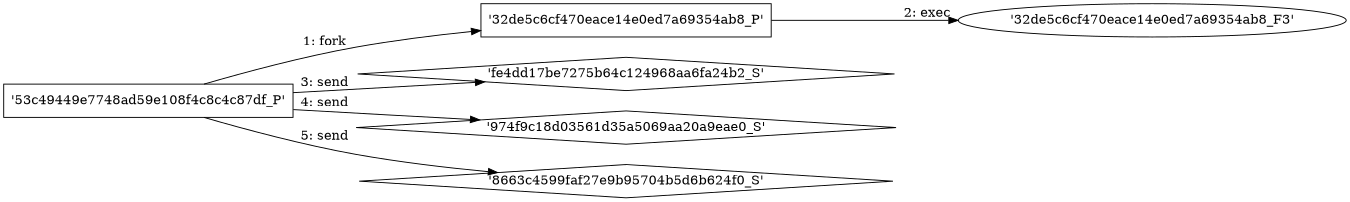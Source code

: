 digraph "D:\Learning\Paper\apt\基于CTI的攻击预警\Dataset\攻击图\ASGfromALLCTI\Vulnerability Spotlight Multiple Vulnerabilities in Zabbix.dot" {
rankdir="LR"
size="9"
fixedsize="false"
splines="true"
nodesep=0.3
ranksep=0
fontsize=10
overlap="scalexy"
engine= "neato"
	"'53c49449e7748ad59e108f4c8c4c87df_P'" [node_type=Process shape=box]
	"'32de5c6cf470eace14e0ed7a69354ab8_P'" [node_type=Process shape=box]
	"'53c49449e7748ad59e108f4c8c4c87df_P'" -> "'32de5c6cf470eace14e0ed7a69354ab8_P'" [label="1: fork"]
	"'32de5c6cf470eace14e0ed7a69354ab8_P'" [node_type=Process shape=box]
	"'32de5c6cf470eace14e0ed7a69354ab8_F3'" [node_type=File shape=ellipse]
	"'32de5c6cf470eace14e0ed7a69354ab8_P'" -> "'32de5c6cf470eace14e0ed7a69354ab8_F3'" [label="2: exec"]
	"'fe4dd17be7275b64c124968aa6fa24b2_S'" [node_type=Socket shape=diamond]
	"'53c49449e7748ad59e108f4c8c4c87df_P'" [node_type=Process shape=box]
	"'53c49449e7748ad59e108f4c8c4c87df_P'" -> "'fe4dd17be7275b64c124968aa6fa24b2_S'" [label="3: send"]
	"'974f9c18d03561d35a5069aa20a9eae0_S'" [node_type=Socket shape=diamond]
	"'53c49449e7748ad59e108f4c8c4c87df_P'" [node_type=Process shape=box]
	"'53c49449e7748ad59e108f4c8c4c87df_P'" -> "'974f9c18d03561d35a5069aa20a9eae0_S'" [label="4: send"]
	"'8663c4599faf27e9b95704b5d6b624f0_S'" [node_type=Socket shape=diamond]
	"'53c49449e7748ad59e108f4c8c4c87df_P'" [node_type=Process shape=box]
	"'53c49449e7748ad59e108f4c8c4c87df_P'" -> "'8663c4599faf27e9b95704b5d6b624f0_S'" [label="5: send"]
}
